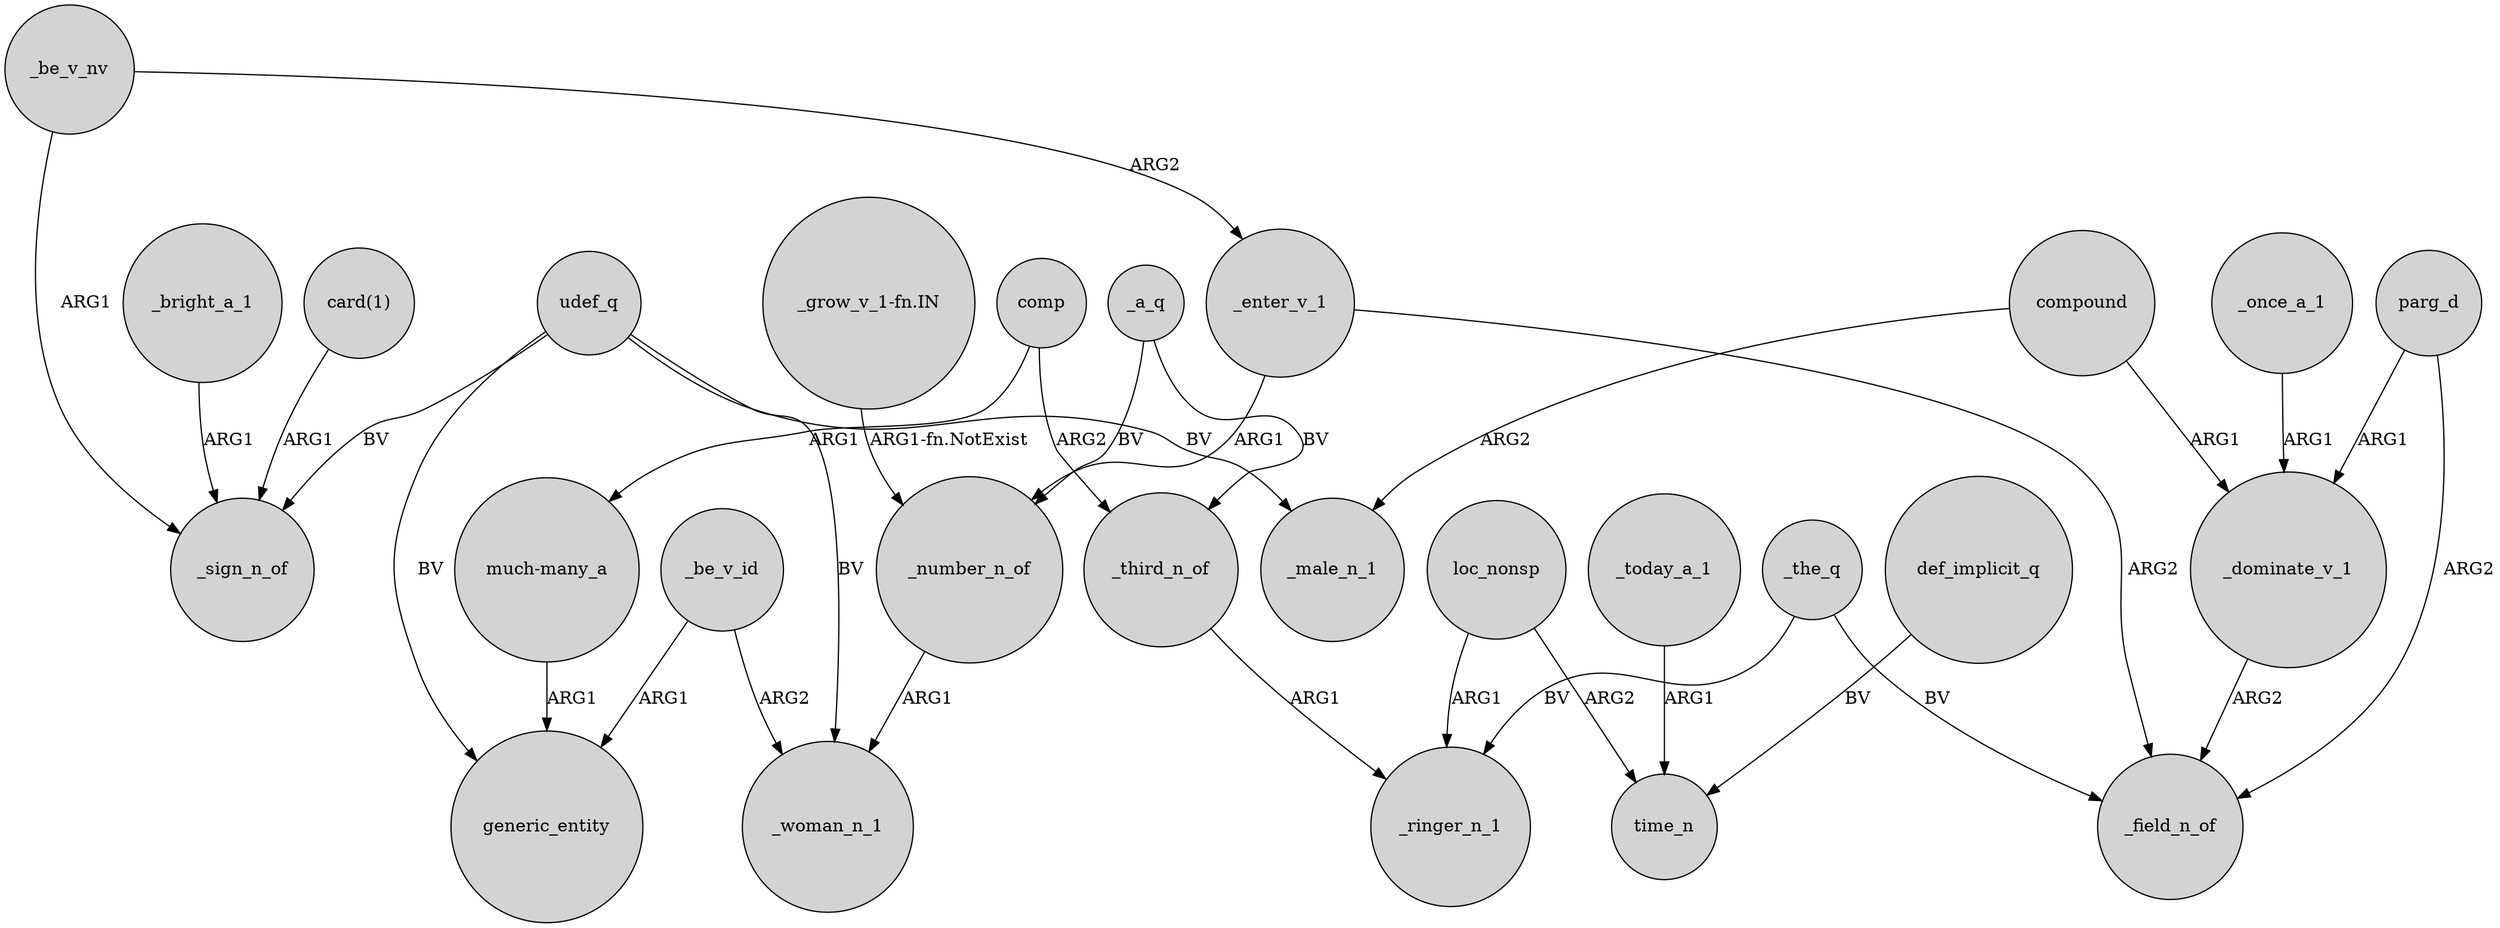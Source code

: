 digraph {
	node [shape=circle style=filled]
	_be_v_nv -> _sign_n_of [label=ARG1]
	udef_q -> generic_entity [label=BV]
	_a_q -> _number_n_of [label=BV]
	_today_a_1 -> time_n [label=ARG1]
	udef_q -> _woman_n_1 [label=BV]
	_once_a_1 -> _dominate_v_1 [label=ARG1]
	loc_nonsp -> _ringer_n_1 [label=ARG1]
	_be_v_nv -> _enter_v_1 [label=ARG2]
	"much-many_a" -> generic_entity [label=ARG1]
	comp -> _third_n_of [label=ARG2]
	udef_q -> _male_n_1 [label=BV]
	_be_v_id -> generic_entity [label=ARG1]
	_be_v_id -> _woman_n_1 [label=ARG2]
	compound -> _male_n_1 [label=ARG2]
	loc_nonsp -> time_n [label=ARG2]
	_number_n_of -> _woman_n_1 [label=ARG1]
	_bright_a_1 -> _sign_n_of [label=ARG1]
	udef_q -> _sign_n_of [label=BV]
	comp -> "much-many_a" [label=ARG1]
	_the_q -> _field_n_of [label=BV]
	compound -> _dominate_v_1 [label=ARG1]
	_dominate_v_1 -> _field_n_of [label=ARG2]
	_third_n_of -> _ringer_n_1 [label=ARG1]
	_enter_v_1 -> _field_n_of [label=ARG2]
	parg_d -> _field_n_of [label=ARG2]
	_a_q -> _third_n_of [label=BV]
	"_grow_v_1-fn.IN" -> _number_n_of [label="ARG1-fn.NotExist"]
	_the_q -> _ringer_n_1 [label=BV]
	"card(1)" -> _sign_n_of [label=ARG1]
	_enter_v_1 -> _number_n_of [label=ARG1]
	parg_d -> _dominate_v_1 [label=ARG1]
	def_implicit_q -> time_n [label=BV]
}
